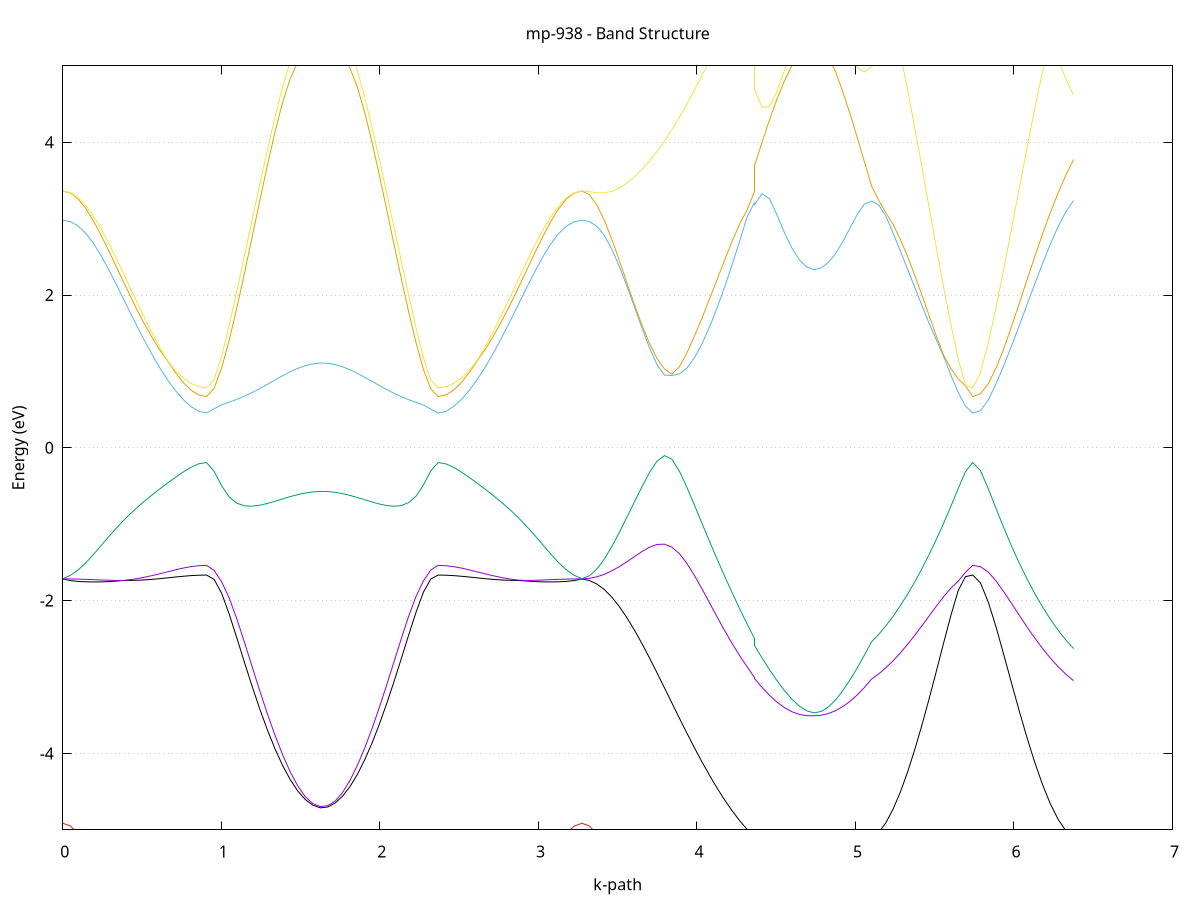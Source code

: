 set title 'mp-938 - Band Structure'
set xlabel 'k-path'
set ylabel 'Energy (eV)'
set grid y
set yrange [-5:5]
set terminal png size 800,600
set output 'mp-938_bands_gnuplot.png'
plot '-' using 1:2 with lines notitle, '-' using 1:2 with lines notitle, '-' using 1:2 with lines notitle, '-' using 1:2 with lines notitle, '-' using 1:2 with lines notitle, '-' using 1:2 with lines notitle, '-' using 1:2 with lines notitle, '-' using 1:2 with lines notitle, '-' using 1:2 with lines notitle, '-' using 1:2 with lines notitle, '-' using 1:2 with lines notitle, '-' using 1:2 with lines notitle, '-' using 1:2 with lines notitle, '-' using 1:2 with lines notitle, '-' using 1:2 with lines notitle, '-' using 1:2 with lines notitle, '-' using 1:2 with lines notitle, '-' using 1:2 with lines notitle, '-' using 1:2 with lines notitle, '-' using 1:2 with lines notitle
0.000000 -24.849343
0.047708 -24.849443
0.095416 -24.849443
0.143124 -24.849443
0.190832 -24.849543
0.238540 -24.849643
0.286248 -24.849743
0.333956 -24.849843
0.381664 -24.850043
0.429372 -24.850143
0.477080 -24.850343
0.524788 -24.850443
0.572496 -24.850543
0.620204 -24.850743
0.667912 -24.850843
0.715620 -24.850943
0.763328 -24.851043
0.811036 -24.851043
0.858744 -24.851143
0.906452 -24.851143
0.906452 -24.851143
0.954404 -24.851143
1.002357 -24.851143
1.050310 -24.851243
1.098262 -24.851243
1.146215 -24.851343
1.194167 -24.851443
1.242120 -24.851543
1.290072 -24.851743
1.338025 -24.851843
1.385977 -24.851943
1.433930 -24.852043
1.481882 -24.852143
1.529835 -24.852243
1.577787 -24.852343
1.625740 -24.852343
1.625740 -24.852343
1.672099 -24.852343
1.718459 -24.852243
1.764818 -24.852243
1.811178 -24.852143
1.857538 -24.852043
1.903897 -24.851943
1.950257 -24.851843
1.996616 -24.851643
2.042976 -24.851543
2.089335 -24.851443
2.135695 -24.851343
2.182055 -24.851243
2.228414 -24.851243
2.274774 -24.851143
2.321133 -24.851143
2.367493 -24.851143
2.367493 -24.851143
2.417851 -24.851143
2.468210 -24.851043
2.518568 -24.851043
2.568926 -24.850943
2.619285 -24.850843
2.669643 -24.850643
2.720002 -24.850543
2.770360 -24.850343
2.820719 -24.850243
2.871077 -24.850043
2.921435 -24.849943
2.971794 -24.849743
3.022152 -24.849643
3.072511 -24.849543
3.122869 -24.849443
3.173228 -24.849443
3.223586 -24.849443
3.273944 -24.849343
3.273944 -24.849343
3.321343 -24.849443
3.368741 -24.849443
3.416140 -24.849443
3.463538 -24.849543
3.510937 -24.849543
3.558335 -24.849643
3.605734 -24.849743
3.653132 -24.849843
3.700530 -24.849943
3.747929 -24.850043
3.795327 -24.850243
3.842726 -24.850343
3.890124 -24.850543
3.937523 -24.850743
3.984921 -24.850943
4.032320 -24.851143
4.079718 -24.851443
4.127116 -24.851643
4.174515 -24.851843
4.221913 -24.852143
4.269312 -24.852343
4.316710 -24.852543
4.364109 -24.852743
4.364109 -24.852343
4.411198 -24.852643
4.458287 -24.852843
4.505377 -24.853143
4.552466 -24.853343
4.599555 -24.853543
4.646644 -24.853643
4.693734 -24.853743
4.740823 -24.853743
4.740823 -24.853743
4.785812 -24.853743
4.830801 -24.853643
4.875790 -24.853643
4.920778 -24.853543
4.965767 -24.853343
5.010756 -24.853243
5.055745 -24.853043
5.100734 -24.852843
5.100734 -24.852843
5.146375 -24.852743
5.192015 -24.852543
5.237656 -24.852443
5.283297 -24.852243
5.328938 -24.852143
5.374579 -24.851943
5.420219 -24.851743
5.465860 -24.851643
5.511501 -24.851443
5.557142 -24.851343
5.602783 -24.851243
5.648423 -24.851243
5.694064 -24.851143
5.739705 -24.851143
5.739705 -24.851143
5.788641 -24.851143
5.837576 -24.851143
5.886512 -24.851143
5.935448 -24.851043
5.984383 -24.851143
6.033319 -24.851143
6.082255 -24.851243
6.131190 -24.851443
6.180126 -24.851643
6.229062 -24.851843
6.277997 -24.852043
6.326933 -24.852243
6.375869 -24.852443
e
0.000000 -24.849343
0.047708 -24.849343
0.095416 -24.849343
0.143124 -24.849343
0.190832 -24.849343
0.238540 -24.849243
0.286248 -24.849243
0.333956 -24.849243
0.381664 -24.849243
0.429372 -24.849243
0.477080 -24.849243
0.524788 -24.849243
0.572496 -24.849243
0.620204 -24.849243
0.667912 -24.849243
0.715620 -24.849243
0.763328 -24.849343
0.811036 -24.849343
0.858744 -24.849343
0.906452 -24.849343
0.906452 -24.849343
0.954404 -24.849343
1.002357 -24.849343
1.050310 -24.849343
1.098262 -24.849243
1.146215 -24.849243
1.194167 -24.849243
1.242120 -24.849143
1.290072 -24.849143
1.338025 -24.849143
1.385977 -24.849043
1.433930 -24.849043
1.481882 -24.848943
1.529835 -24.848943
1.577787 -24.848943
1.625740 -24.848943
1.625740 -24.848943
1.672099 -24.848943
1.718459 -24.848943
1.764818 -24.848943
1.811178 -24.849043
1.857538 -24.849043
1.903897 -24.849043
1.950257 -24.849143
1.996616 -24.849143
2.042976 -24.849243
2.089335 -24.849243
2.135695 -24.849243
2.182055 -24.849243
2.228414 -24.849343
2.274774 -24.849343
2.321133 -24.849343
2.367493 -24.849343
2.367493 -24.849343
2.417851 -24.849343
2.468210 -24.849343
2.518568 -24.849243
2.568926 -24.849243
2.619285 -24.849243
2.669643 -24.849243
2.720002 -24.849243
2.770360 -24.849243
2.820719 -24.849243
2.871077 -24.849243
2.921435 -24.849243
2.971794 -24.849243
3.022152 -24.849243
3.072511 -24.849343
3.122869 -24.849343
3.173228 -24.849343
3.223586 -24.849343
3.273944 -24.849343
3.273944 -24.849343
3.321343 -24.849343
3.368741 -24.849443
3.416140 -24.849443
3.463538 -24.849443
3.510937 -24.849543
3.558335 -24.849643
3.605734 -24.849743
3.653132 -24.849843
3.700530 -24.849943
3.747929 -24.849943
3.795327 -24.850043
3.842726 -24.850043
3.890124 -24.850043
3.937523 -24.850043
3.984921 -24.849943
4.032320 -24.849843
4.079718 -24.849743
4.127116 -24.849643
4.174515 -24.849443
4.221913 -24.849243
4.269312 -24.849043
4.316710 -24.848843
4.364109 -24.848643
4.364109 -24.848743
4.411198 -24.848543
4.458287 -24.848243
4.505377 -24.848043
4.552466 -24.847943
4.599555 -24.847743
4.646644 -24.847643
4.693734 -24.847643
4.740823 -24.847543
4.740823 -24.847543
4.785812 -24.847543
4.830801 -24.847643
4.875790 -24.847743
4.920778 -24.847843
4.965767 -24.848043
5.010756 -24.848143
5.055745 -24.848343
5.100734 -24.848543
5.100734 -24.848543
5.146375 -24.848643
5.192015 -24.848743
5.237656 -24.848743
5.283297 -24.848843
5.328938 -24.848943
5.374579 -24.848943
5.420219 -24.849043
5.465860 -24.849143
5.511501 -24.849143
5.557142 -24.849243
5.602783 -24.849243
5.648423 -24.849343
5.694064 -24.849343
5.739705 -24.849343
5.739705 -24.849343
5.788641 -24.849343
5.837576 -24.849343
5.886512 -24.849443
5.935448 -24.849443
5.984383 -24.849443
6.033319 -24.849443
6.082255 -24.849443
6.131190 -24.849343
6.180126 -24.849243
6.229062 -24.849043
6.277997 -24.848943
6.326933 -24.848843
6.375869 -24.848643
e
0.000000 -24.842143
0.047708 -24.842143
0.095416 -24.842143
0.143124 -24.842143
0.190832 -24.842143
0.238540 -24.842043
0.286248 -24.842043
0.333956 -24.842043
0.381664 -24.841943
0.429372 -24.841943
0.477080 -24.841943
0.524788 -24.841843
0.572496 -24.841843
0.620204 -24.841843
0.667912 -24.841843
0.715620 -24.841843
0.763328 -24.841743
0.811036 -24.841743
0.858744 -24.841743
0.906452 -24.841743
0.906452 -24.841743
0.954404 -24.841743
1.002357 -24.841743
1.050310 -24.841743
1.098262 -24.841743
1.146215 -24.841743
1.194167 -24.841643
1.242120 -24.841643
1.290072 -24.841643
1.338025 -24.841643
1.385977 -24.841643
1.433930 -24.841643
1.481882 -24.841643
1.529835 -24.841643
1.577787 -24.841643
1.625740 -24.841643
1.625740 -24.841643
1.672099 -24.841643
1.718459 -24.841643
1.764818 -24.841643
1.811178 -24.841643
1.857538 -24.841643
1.903897 -24.841643
1.950257 -24.841643
1.996616 -24.841643
2.042976 -24.841643
2.089335 -24.841643
2.135695 -24.841743
2.182055 -24.841743
2.228414 -24.841743
2.274774 -24.841743
2.321133 -24.841743
2.367493 -24.841743
2.367493 -24.841743
2.417851 -24.841743
2.468210 -24.841743
2.518568 -24.841743
2.568926 -24.841843
2.619285 -24.841843
2.669643 -24.841843
2.720002 -24.841843
2.770360 -24.841843
2.820719 -24.841943
2.871077 -24.841943
2.921435 -24.841943
2.971794 -24.842043
3.022152 -24.842043
3.072511 -24.842143
3.122869 -24.842143
3.173228 -24.842143
3.223586 -24.842143
3.273944 -24.842143
3.273944 -24.842143
3.321343 -24.842143
3.368741 -24.842143
3.416140 -24.842043
3.463538 -24.842043
3.510937 -24.842043
3.558335 -24.841943
3.605734 -24.841843
3.653132 -24.841843
3.700530 -24.841743
3.747929 -24.841643
3.795327 -24.841443
3.842726 -24.841343
3.890124 -24.841243
3.937523 -24.841143
3.984921 -24.840943
4.032320 -24.841043
4.079718 -24.841043
4.127116 -24.841143
4.174515 -24.841243
4.221913 -24.841343
4.269312 -24.841543
4.316710 -24.841743
4.364109 -24.841943
4.364109 -24.842243
4.411198 -24.842343
4.458287 -24.842543
4.505377 -24.842643
4.552466 -24.842743
4.599555 -24.842843
4.646644 -24.842943
4.693734 -24.842943
4.740823 -24.843043
4.740823 -24.843043
4.785812 -24.842943
4.830801 -24.842943
4.875790 -24.842843
4.920778 -24.842743
4.965767 -24.842543
5.010756 -24.842343
5.055745 -24.842143
5.100734 -24.841943
5.100734 -24.841943
5.146375 -24.841943
5.192015 -24.841843
5.237656 -24.841743
5.283297 -24.841743
5.328938 -24.841743
5.374579 -24.841643
5.420219 -24.841643
5.465860 -24.841643
5.511501 -24.841743
5.557142 -24.841743
5.602783 -24.841743
5.648423 -24.841743
5.694064 -24.841743
5.739705 -24.841743
5.739705 -24.841743
5.788641 -24.841743
5.837576 -24.841743
5.886512 -24.841743
5.935448 -24.841643
5.984383 -24.841643
6.033319 -24.841643
6.082255 -24.841743
6.131190 -24.841843
6.180126 -24.841843
6.229062 -24.841943
6.277997 -24.842043
6.326933 -24.842143
6.375869 -24.842243
e
0.000000 -24.842143
0.047708 -24.842143
0.095416 -24.842143
0.143124 -24.842143
0.190832 -24.842043
0.238540 -24.842043
0.286248 -24.842043
0.333956 -24.842043
0.381664 -24.841943
0.429372 -24.841843
0.477080 -24.841843
0.524788 -24.841743
0.572496 -24.841643
0.620204 -24.841543
0.667912 -24.841543
0.715620 -24.841443
0.763328 -24.841343
0.811036 -24.841343
0.858744 -24.841343
0.906452 -24.841243
0.906452 -24.841243
0.954404 -24.841243
1.002357 -24.841243
1.050310 -24.841243
1.098262 -24.841143
1.146215 -24.841043
1.194167 -24.840943
1.242120 -24.840943
1.290072 -24.840843
1.338025 -24.840743
1.385977 -24.840643
1.433930 -24.840543
1.481882 -24.840543
1.529835 -24.840443
1.577787 -24.840443
1.625740 -24.840443
1.625740 -24.840443
1.672099 -24.840443
1.718459 -24.840443
1.764818 -24.840443
1.811178 -24.840543
1.857538 -24.840543
1.903897 -24.840643
1.950257 -24.840743
1.996616 -24.840843
2.042976 -24.840943
2.089335 -24.841043
2.135695 -24.841143
2.182055 -24.841143
2.228414 -24.841243
2.274774 -24.841243
2.321133 -24.841243
2.367493 -24.841343
2.367493 -24.841343
2.417851 -24.841343
2.468210 -24.841343
2.518568 -24.841343
2.568926 -24.841443
2.619285 -24.841543
2.669643 -24.841643
2.720002 -24.841643
2.770360 -24.841743
2.820719 -24.841843
2.871077 -24.841943
2.921435 -24.841943
2.971794 -24.842043
3.022152 -24.842043
3.072511 -24.842043
3.122869 -24.842143
3.173228 -24.842143
3.223586 -24.842143
3.273944 -24.842143
3.273944 -24.842143
3.321343 -24.842143
3.368741 -24.842043
3.416140 -24.842043
3.463538 -24.841943
3.510937 -24.841843
3.558335 -24.841743
3.605734 -24.841643
3.653132 -24.841543
3.700530 -24.841343
3.747929 -24.841243
3.795327 -24.841143
3.842726 -24.841143
3.890124 -24.841043
3.937523 -24.841043
3.984921 -24.840943
4.032320 -24.840843
4.079718 -24.840643
4.127116 -24.840543
4.174515 -24.840343
4.221913 -24.840243
4.269312 -24.840143
4.316710 -24.840043
4.364109 -24.839843
4.364109 -24.840243
4.411198 -24.840043
4.458287 -24.839943
4.505377 -24.839743
4.552466 -24.839643
4.599555 -24.839543
4.646644 -24.839443
4.693734 -24.839443
4.740823 -24.839443
4.740823 -24.839443
4.785812 -24.839443
4.830801 -24.839443
4.875790 -24.839443
4.920778 -24.839543
4.965767 -24.839543
5.010756 -24.839643
5.055745 -24.839743
5.100734 -24.839843
5.100734 -24.839843
5.146375 -24.839943
5.192015 -24.840043
5.237656 -24.840243
5.283297 -24.840343
5.328938 -24.840543
5.374579 -24.840643
5.420219 -24.840843
5.465860 -24.840943
5.511501 -24.841043
5.557142 -24.841143
5.602783 -24.841243
5.648423 -24.841243
5.694064 -24.841243
5.739705 -24.841343
5.739705 -24.841243
5.788641 -24.841243
5.837576 -24.841243
5.886512 -24.841243
5.935448 -24.841243
5.984383 -24.841243
6.033319 -24.841143
6.082255 -24.841043
6.131190 -24.840943
6.180126 -24.840743
6.229062 -24.840643
6.277997 -24.840443
6.326933 -24.840343
6.375869 -24.840243
e
0.000000 -24.839143
0.047708 -24.839143
0.095416 -24.839043
0.143124 -24.839043
0.190832 -24.838943
0.238540 -24.838843
0.286248 -24.838743
0.333956 -24.838543
0.381664 -24.838443
0.429372 -24.838243
0.477080 -24.838143
0.524788 -24.837943
0.572496 -24.837843
0.620204 -24.837643
0.667912 -24.837543
0.715620 -24.837443
0.763328 -24.837343
0.811036 -24.837243
0.858744 -24.837243
0.906452 -24.837243
0.906452 -24.837243
0.954404 -24.837243
1.002357 -24.837243
1.050310 -24.837243
1.098262 -24.837243
1.146215 -24.837243
1.194167 -24.837243
1.242120 -24.837143
1.290072 -24.837143
1.338025 -24.837143
1.385977 -24.837043
1.433930 -24.837043
1.481882 -24.836943
1.529835 -24.836943
1.577787 -24.836843
1.625740 -24.836843
1.625740 -24.836843
1.672099 -24.836843
1.718459 -24.836843
1.764818 -24.836943
1.811178 -24.836943
1.857538 -24.837043
1.903897 -24.837043
1.950257 -24.837143
1.996616 -24.837143
2.042976 -24.837143
2.089335 -24.837243
2.135695 -24.837243
2.182055 -24.837243
2.228414 -24.837243
2.274774 -24.837243
2.321133 -24.837243
2.367493 -24.837243
2.367493 -24.837243
2.417851 -24.837243
2.468210 -24.837243
2.518568 -24.837343
2.568926 -24.837443
2.619285 -24.837543
2.669643 -24.837743
2.720002 -24.837843
2.770360 -24.838043
2.820719 -24.838243
2.871077 -24.838343
2.921435 -24.838543
2.971794 -24.838643
3.022152 -24.838843
3.072511 -24.838943
3.122869 -24.838943
3.173228 -24.839043
3.223586 -24.839143
3.273944 -24.839143
3.273944 -24.839143
3.321343 -24.839143
3.368741 -24.839043
3.416140 -24.839043
3.463538 -24.839043
3.510937 -24.838943
3.558335 -24.838843
3.605734 -24.838743
3.653132 -24.838643
3.700530 -24.838543
3.747929 -24.838443
3.795327 -24.838343
3.842726 -24.838243
3.890124 -24.838143
3.937523 -24.838043
3.984921 -24.837943
4.032320 -24.837843
4.079718 -24.837743
4.127116 -24.837643
4.174515 -24.837543
4.221913 -24.837443
4.269312 -24.837343
4.316710 -24.837243
4.364109 -24.837143
4.364109 -24.836743
4.411198 -24.836743
4.458287 -24.836643
4.505377 -24.836643
4.552466 -24.836543
4.599555 -24.836543
4.646644 -24.836543
4.693734 -24.836543
4.740823 -24.836443
4.740823 -24.836443
4.785812 -24.836543
4.830801 -24.836543
4.875790 -24.836543
4.920778 -24.836643
4.965767 -24.836743
5.010756 -24.836843
5.055745 -24.836943
5.100734 -24.837043
5.100734 -24.837043
5.146375 -24.837143
5.192015 -24.837143
5.237656 -24.837143
5.283297 -24.837243
5.328938 -24.837243
5.374579 -24.837243
5.420219 -24.837243
5.465860 -24.837243
5.511501 -24.837243
5.557142 -24.837243
5.602783 -24.837243
5.648423 -24.837243
5.694064 -24.837243
5.739705 -24.837243
5.739705 -24.837243
5.788641 -24.837243
5.837576 -24.837143
5.886512 -24.837143
5.935448 -24.837143
5.984383 -24.837143
6.033319 -24.837143
6.082255 -24.837043
6.131190 -24.837043
6.180126 -24.836943
6.229062 -24.836943
6.277997 -24.836843
6.326933 -24.836743
6.375869 -24.836743
e
0.000000 -13.038243
0.047708 -13.031243
0.095416 -13.010243
0.143124 -12.975243
0.190832 -12.926443
0.238540 -12.864143
0.286248 -12.788543
0.333956 -12.700143
0.381664 -12.599443
0.429372 -12.487243
0.477080 -12.364543
0.524788 -12.232543
0.572496 -12.093343
0.620204 -11.949443
0.667912 -11.804743
0.715620 -11.664543
0.763328 -11.536543
0.811036 -11.431043
0.858744 -11.360343
0.906452 -11.335243
0.906452 -11.335243
0.954404 -11.331443
1.002357 -11.319943
1.050310 -11.301143
1.098262 -11.275643
1.146215 -11.244143
1.194167 -11.207643
1.242120 -11.167443
1.290072 -11.124943
1.338025 -11.081943
1.385977 -11.040243
1.433930 -11.001843
1.481882 -10.968743
1.529835 -10.942743
1.577787 -10.925543
1.625740 -10.918043
1.625740 -10.918043
1.672099 -10.920543
1.718459 -10.932443
1.764818 -10.953043
1.811178 -10.981143
1.857538 -11.015343
1.903897 -11.053843
1.950257 -11.094743
1.996616 -11.136343
2.042976 -11.177043
2.089335 -11.215243
2.135695 -11.249743
2.182055 -11.279443
2.228414 -11.303343
2.274774 -11.320943
2.321133 -11.331643
2.367493 -11.335343
2.367493 -11.335343
2.417851 -11.363143
2.468210 -11.441243
2.518568 -11.556543
2.568926 -11.694943
2.619285 -11.844743
2.669643 -11.997743
2.720002 -12.148243
2.770360 -12.292243
2.820719 -12.427143
2.871077 -12.550943
2.921435 -12.662443
2.971794 -12.760543
3.022152 -12.844443
3.072511 -12.913743
3.122869 -12.968043
3.173228 -13.007043
3.223586 -13.030443
3.273944 -13.038243
3.273944 -13.038243
3.321343 -13.031543
3.368741 -13.011243
3.416140 -12.977643
3.463538 -12.930743
3.510937 -12.870843
3.558335 -12.798343
3.605734 -12.713543
3.653132 -12.617143
3.700530 -12.509843
3.747929 -12.392543
3.795327 -12.266443
3.842726 -12.132943
3.890124 -11.994043
3.937523 -11.851943
3.984921 -11.709743
4.032320 -11.571043
4.079718 -11.440143
4.127116 -11.321643
4.174515 -11.220243
4.221913 -11.139543
4.269312 -11.081543
4.316710 -11.045443
4.364109 -11.028343
4.364109 -10.958243
4.411198 -10.971243
4.458287 -10.992743
4.505377 -11.017943
4.552466 -11.043043
4.599555 -11.065143
4.646644 -11.082143
4.693734 -11.092943
4.740823 -11.096543
4.740823 -11.096543
4.785812 -11.094243
4.830801 -11.087443
4.875790 -11.076743
4.920778 -11.063543
4.965767 -11.049443
5.010756 -11.036943
5.055745 -11.029043
5.100734 -11.029443
5.100734 -11.029443
5.146375 -11.025643
5.192015 -11.035343
5.237656 -11.055843
5.283297 -11.084143
5.328938 -11.117443
5.374579 -11.153343
5.420219 -11.189543
5.465860 -11.224243
5.511501 -11.255843
5.557142 -11.283343
5.602783 -11.305543
5.648423 -11.321943
5.694064 -11.331943
5.739705 -11.335343
5.739705 -11.335243
5.788641 -11.330943
5.837576 -11.318243
5.886512 -11.297343
5.935448 -11.268943
5.984383 -11.234043
6.033319 -11.193843
6.082255 -11.150043
6.131190 -11.104643
6.180126 -11.060243
6.229062 -11.019943
6.277997 -10.987343
6.326933 -10.966243
6.375869 -10.960543
e
0.000000 -4.914643
0.047708 -4.949543
0.095416 -5.050543
0.143124 -5.208943
0.190832 -5.413443
0.238540 -5.652943
0.286248 -5.918043
0.333956 -6.200743
0.381664 -6.494443
0.429372 -6.794043
0.477080 -7.094543
0.524788 -7.391843
0.572496 -7.681643
0.620204 -7.959343
0.667912 -8.219643
0.715620 -8.455943
0.763328 -8.659543
0.811036 -8.819543
0.858744 -8.923143
0.906452 -8.959243
0.906452 -8.959243
0.954404 -8.953043
1.002357 -8.934443
1.050310 -8.903843
1.098262 -8.861543
1.146215 -8.808543
1.194167 -8.745643
1.242120 -8.674343
1.290072 -8.596543
1.338025 -8.514643
1.385977 -8.431843
1.433930 -8.352143
1.481882 -8.280243
1.529835 -8.221443
1.577787 -8.180943
1.625740 -8.163043
1.625740 -8.163043
1.672099 -8.168943
1.718459 -8.197243
1.764818 -8.244843
1.811178 -8.307643
1.857538 -8.380643
1.903897 -8.459243
1.950257 -8.539343
1.996616 -8.617743
2.042976 -8.691543
2.089335 -8.758843
2.135695 -8.818043
2.182055 -8.867843
2.228414 -8.907343
2.274774 -8.936043
2.321133 -8.953443
2.367493 -8.959243
2.367493 -8.959243
2.417851 -8.919143
2.468210 -8.804343
2.518568 -8.628343
2.568926 -8.405843
2.619285 -8.149343
2.669643 -7.868343
2.720002 -7.570043
2.770360 -7.260343
2.820719 -6.944443
2.871077 -6.627143
2.921435 -6.313943
2.971794 -6.010643
3.022152 -5.724443
3.072511 -5.463943
3.122869 -5.240143
3.173228 -5.065543
3.223586 -4.953443
3.273944 -4.914643
3.273944 -4.914643
3.321343 -4.950143
3.368741 -5.051943
3.416140 -5.208543
3.463538 -5.406243
3.510937 -5.632243
3.558335 -5.875943
3.605734 -6.129243
3.653132 -6.385843
3.700530 -6.640743
3.747929 -6.889843
3.795327 -7.129843
3.842726 -7.357343
3.890124 -7.569543
3.937523 -7.763143
3.984921 -7.934943
4.032320 -8.081143
4.079718 -8.197943
4.127116 -8.281243
4.174515 -8.327543
4.221913 -8.334443
4.269312 -8.302343
4.316710 -8.234343
4.364109 -8.136743
4.364109 -8.213343
4.411198 -8.079243
4.458287 -7.935443
4.505377 -7.792543
4.552466 -7.660543
4.599555 -7.548243
4.646644 -7.462843
4.693734 -7.409543
4.740823 -7.391543
4.740823 -7.391543
4.785812 -7.407543
4.830801 -7.454643
4.875790 -7.529843
4.920778 -7.628243
4.965767 -7.743243
5.010756 -7.867043
5.055745 -7.990943
5.100734 -8.106243
5.100734 -8.106243
5.146375 -8.189143
5.192015 -8.274643
5.237656 -8.361643
5.283297 -8.448743
5.328938 -8.533943
5.374579 -8.615143
5.420219 -8.690543
5.465860 -8.758643
5.511501 -8.818143
5.557142 -8.868043
5.602783 -8.907543
5.648423 -8.936143
5.694064 -8.953443
5.739705 -8.959243
5.739705 -8.959243
5.788641 -8.953143
5.837576 -8.934743
5.886512 -8.904443
5.935448 -8.862643
5.984383 -8.810243
6.033319 -8.748143
6.082255 -8.677743
6.131190 -8.600543
6.180126 -8.518643
6.229062 -8.434043
6.277997 -8.348943
6.326933 -8.264843
6.375869 -8.182443
e
0.000000 -1.715643
0.047708 -1.737343
0.095416 -1.748643
0.143124 -1.753843
0.190832 -1.755543
0.238540 -1.754743
0.286248 -1.751543
0.333956 -1.745543
0.381664 -1.736643
0.429372 -1.735743
0.477080 -1.732743
0.524788 -1.727443
0.572496 -1.719943
0.620204 -1.710843
0.667912 -1.700543
0.715620 -1.690043
0.763328 -1.680443
0.811036 -1.672543
0.858744 -1.667343
0.906452 -1.665543
0.906452 -1.665543
0.954404 -1.721843
1.002357 -1.905543
1.050310 -2.180843
1.098262 -2.491743
1.146215 -2.809943
1.194167 -3.120843
1.242120 -3.416043
1.290072 -3.689643
1.338025 -3.937443
1.385977 -4.155743
1.433930 -4.341343
1.481882 -4.491543
1.529835 -4.604343
1.577787 -4.678843
1.625740 -4.713143
1.625740 -4.713143
1.672099 -4.701543
1.718459 -4.648943
1.764818 -4.560343
1.811178 -4.436043
1.857538 -4.277443
1.903897 -4.086643
1.950257 -3.866343
1.996616 -3.619343
2.042976 -3.349143
2.089335 -3.059943
2.135695 -2.757343
2.182055 -2.449643
2.228414 -2.151143
2.274774 -1.889743
2.321133 -1.718043
2.367493 -1.665543
2.367493 -1.665543
2.417851 -1.667543
2.468210 -1.673243
2.518568 -1.681943
2.568926 -1.692443
2.619285 -1.703443
2.669643 -1.714043
2.720002 -1.723143
2.770360 -1.730043
2.820719 -1.734543
2.871077 -1.736543
2.921435 -1.742443
2.971794 -1.749843
3.022152 -1.754043
3.072511 -1.755543
3.122869 -1.754243
3.173228 -1.749443
3.223586 -1.738143
3.273944 -1.715643
3.273944 -1.715643
3.321343 -1.736943
3.368741 -1.782543
3.416140 -1.855843
3.463538 -1.955543
3.510937 -2.079243
3.558335 -2.223743
3.605734 -2.385843
3.653132 -2.562043
3.700530 -2.749043
3.747929 -2.943343
3.795327 -3.141943
3.842726 -3.342143
3.890124 -3.541343
3.937523 -3.737443
3.984921 -3.928343
4.032320 -4.112343
4.079718 -4.287943
4.127116 -4.453743
4.174515 -4.608443
4.221913 -4.750843
4.269312 -4.879843
4.316710 -4.994343
4.364109 -5.093343
4.364109 -5.085843
4.411198 -5.168743
4.458287 -5.234543
4.505377 -5.283143
4.552466 -5.314943
4.599555 -5.332243
4.646644 -5.338843
4.693734 -5.339743
4.740823 -5.339343
4.740823 -5.339343
4.785812 -5.339943
4.830801 -5.339943
4.875790 -5.335043
4.920778 -5.320643
4.965767 -5.292943
5.010756 -5.249943
5.055745 -5.190943
5.100734 -5.116043
5.100734 -5.116043
5.146375 -5.038043
5.192015 -4.907943
5.237656 -4.729143
5.283297 -4.506043
5.328938 -4.243943
5.374579 -3.948043
5.420219 -3.623943
5.465860 -3.277343
5.511501 -2.915343
5.557142 -2.547543
5.602783 -2.189243
5.648423 -1.867643
5.694064 -1.686443
5.739705 -1.665543
5.739705 -1.665543
5.788641 -1.768543
5.837576 -2.016343
5.886512 -2.342643
5.935448 -2.705343
5.984383 -3.078143
6.033319 -3.444743
6.082255 -3.794243
6.131190 -4.117843
6.180126 -4.408143
6.229062 -4.658343
6.277997 -4.861743
6.326933 -5.012543
6.375869 -5.106343
e
0.000000 -1.715643
0.047708 -1.716343
0.095416 -1.718443
0.143124 -1.721643
0.190832 -1.725443
0.238540 -1.729443
0.286248 -1.732943
0.333956 -1.735543
0.381664 -1.736643
0.429372 -1.724443
0.477080 -1.708843
0.524788 -1.689943
0.572496 -1.668243
0.620204 -1.644243
0.667912 -1.619243
0.715620 -1.594643
0.763328 -1.572443
0.811036 -1.554543
0.858744 -1.542943
0.906452 -1.538843
0.906452 -1.538843
0.954404 -1.603943
1.002357 -1.754943
1.050310 -1.969043
1.098262 -2.241143
1.146215 -2.546843
1.194167 -2.863843
1.242120 -3.177543
1.290072 -3.478343
1.338025 -3.759443
1.385977 -4.014743
1.433930 -4.238643
1.481882 -4.424943
1.529835 -4.567443
1.577787 -4.659043
1.625740 -4.696343
1.625740 -4.696343
1.672099 -4.684343
1.718459 -4.623143
1.764818 -4.511743
1.811178 -4.355543
1.857538 -4.160843
1.903897 -3.933143
1.950257 -3.677843
1.996616 -3.400143
2.042976 -3.105443
2.089335 -2.800543
2.135695 -2.494743
2.182055 -2.202443
2.228414 -1.944843
2.274774 -1.743043
2.321133 -1.600043
2.367493 -1.538843
2.367493 -1.538843
2.417851 -1.543343
2.468210 -1.556243
2.518568 -1.575843
2.568926 -1.599943
2.619285 -1.626143
2.669643 -1.652343
2.720002 -1.676943
2.770360 -1.698743
2.820719 -1.717043
2.871077 -1.731643
2.921435 -1.736243
2.971794 -1.734043
3.022152 -1.730443
3.072511 -1.726343
3.122869 -1.722243
3.173228 -1.718743
3.223586 -1.716443
3.273944 -1.715643
3.273944 -1.715643
3.321343 -1.708843
3.368741 -1.688543
3.416140 -1.655343
3.463538 -1.610343
3.510937 -1.554943
3.558335 -1.491743
3.605734 -1.424343
3.653132 -1.358243
3.700530 -1.301543
3.747929 -1.264843
3.795327 -1.261043
3.842726 -1.300743
3.890124 -1.387643
3.937523 -1.515443
3.984921 -1.672843
4.032320 -1.847543
4.079718 -2.029743
4.127116 -2.212343
4.174515 -2.390343
4.221913 -2.560343
4.269312 -2.719743
4.316710 -2.867043
4.364109 -3.000743
4.364109 -3.018043
4.411198 -3.137443
4.458287 -3.241543
4.505377 -3.329743
4.552466 -3.401243
4.599555 -3.455243
4.646644 -3.490643
4.693734 -3.506543
4.740823 -3.507743
4.740823 -3.507743
4.785812 -3.500143
4.830801 -3.477343
4.875790 -3.439343
4.920778 -3.386343
4.965767 -3.318543
5.010756 -3.236243
5.055745 -3.139643
5.100734 -3.029243
5.100734 -3.029243
5.146375 -2.960043
5.192015 -2.879143
5.237656 -2.786943
5.283297 -2.684443
5.328938 -2.572643
5.374579 -2.452843
5.420219 -2.327143
5.465860 -2.198143
5.511501 -2.069543
5.557142 -1.946343
5.602783 -1.835543
5.648423 -1.745743
5.694064 -1.629743
5.739705 -1.538843
5.739705 -1.538843
5.788641 -1.555343
5.837576 -1.626243
5.886512 -1.741943
5.935448 -1.883143
5.984383 -2.036043
6.033319 -2.191743
6.082255 -2.344343
6.131190 -2.490043
6.180126 -2.626343
6.229062 -2.751443
6.277997 -2.864043
6.326933 -2.963143
6.375869 -3.048143
e
0.000000 -1.711943
0.047708 -1.670043
0.095416 -1.601243
0.143124 -1.509543
0.190832 -1.402143
0.238540 -1.287043
0.286248 -1.171243
0.333956 -1.059243
0.381664 -0.953943
0.429372 -0.856043
0.477080 -0.765443
0.524788 -0.681043
0.572496 -0.601243
0.620204 -0.524843
0.667912 -0.450843
0.715620 -0.379143
0.763328 -0.311343
0.811036 -0.251843
0.858744 -0.208643
0.906452 -0.192443
0.906452 -0.192443
0.954404 -0.308043
1.002357 -0.499543
1.050310 -0.643843
1.098262 -0.724743
1.146215 -0.758843
1.194167 -0.763843
1.242120 -0.751343
1.290072 -0.728343
1.338025 -0.699743
1.385977 -0.668943
1.433930 -0.639043
1.481882 -0.612443
1.529835 -0.591143
1.577787 -0.576843
1.625740 -0.570543
1.625740 -0.570543
1.672099 -0.572643
1.718459 -0.582543
1.764818 -0.599543
1.811178 -0.622543
1.857538 -0.649743
1.903897 -0.679243
1.950257 -0.708643
1.996616 -0.735143
2.042976 -0.755343
2.089335 -0.764543
2.135695 -0.755643
2.182055 -0.717143
2.228414 -0.632543
2.274774 -0.487743
2.321133 -0.301843
2.367493 -0.192443
2.367493 -0.192443
2.417851 -0.210443
2.468210 -0.257843
2.518568 -0.322243
2.568926 -0.394843
2.619285 -0.471143
2.669643 -0.550043
2.720002 -0.631843
2.770360 -0.717943
2.820719 -0.809943
2.871077 -0.909543
2.921435 -1.017443
2.971794 -1.133343
3.022152 -1.254743
3.072511 -1.376943
3.122869 -1.492543
3.173228 -1.592143
3.223586 -1.666943
3.273944 -1.711943
3.273944 -1.711943
3.321343 -1.675343
3.368741 -1.587843
3.416140 -1.455643
3.463538 -1.291043
3.510937 -1.105743
3.558335 -0.908743
3.605734 -0.707743
3.653132 -0.509943
3.700530 -0.325743
3.747929 -0.175643
3.795327 -0.101443
3.842726 -0.150443
3.890124 -0.308043
3.937523 -0.520143
3.984921 -0.752443
4.032320 -0.989643
4.079718 -1.225043
4.127116 -1.455343
4.174515 -1.679043
4.221913 -1.895643
4.269312 -2.104843
4.316710 -2.306443
4.364109 -2.500443
4.364109 -2.587143
4.411198 -2.751643
4.458287 -2.906143
4.505377 -3.049443
4.552466 -3.178943
4.599555 -3.291043
4.646644 -3.381243
4.693734 -3.444043
4.740823 -3.469743
4.740823 -3.469743
4.785812 -3.449143
4.830801 -3.389643
4.875790 -3.296643
4.920778 -3.177143
4.965767 -3.037543
5.010756 -2.883143
5.055745 -2.717543
5.100734 -2.542943
5.100734 -2.542943
5.146375 -2.443143
5.192015 -2.330343
5.237656 -2.204843
5.283297 -2.066743
5.328938 -1.916243
5.374579 -1.753543
5.420219 -1.578743
5.465860 -1.392043
5.511501 -1.193543
5.557142 -0.983643
5.602783 -0.762543
5.648423 -0.532843
5.694064 -0.311243
5.739705 -0.192443
5.739705 -0.192443
5.788641 -0.298943
5.837576 -0.532043
5.886512 -0.791943
5.935448 -1.045443
5.984383 -1.284743
6.033319 -1.508243
6.082255 -1.715643
6.131190 -1.907043
6.180126 -2.082543
6.229062 -2.242243
6.277997 -2.386243
6.326933 -2.514743
6.375869 -2.627643
e
0.000000 2.979557
0.047708 2.961157
0.095416 2.905457
0.143124 2.812357
0.190832 2.684157
0.238540 2.526557
0.286248 2.347257
0.333956 2.154257
0.381664 1.954457
0.429372 1.753657
0.477080 1.556257
0.524788 1.366157
0.572496 1.186657
0.620204 1.020357
0.667912 0.869757
0.715620 0.737257
0.763328 0.624957
0.811036 0.536057
0.858744 0.476557
0.906452 0.455057
0.906452 0.455057
0.954404 0.510757
1.002357 0.562357
1.050310 0.598157
1.098262 0.634857
1.146215 0.676657
1.194167 0.723857
1.242120 0.775857
1.290072 0.830957
1.338025 0.887357
1.385977 0.942757
1.433930 0.994457
1.481882 1.039557
1.529835 1.075357
1.577787 1.099457
1.625740 1.109957
1.625740 1.109957
1.672099 1.106457
1.718459 1.089857
1.764818 1.061257
1.811178 1.022557
1.857538 0.976157
1.903897 0.924657
1.950257 0.870557
1.996616 0.816057
2.042976 0.763357
2.089335 0.714057
2.135695 0.669257
2.182055 0.629757
2.228414 0.594657
2.274774 0.559757
2.321133 0.508457
2.367493 0.455057
2.367493 0.455057
2.417851 0.478857
2.468210 0.544657
2.518568 0.642157
2.568926 0.765057
2.619285 0.909857
2.669643 1.074157
2.720002 1.255057
2.770360 1.449557
2.820719 1.654257
2.871077 1.865057
2.921435 2.077057
2.971794 2.284157
3.022152 2.478557
3.072511 2.651457
3.122869 2.793257
3.173228 2.896857
3.223586 2.958957
3.273944 2.979557
3.273944 2.979557
3.321343 2.962057
3.368741 2.900657
3.416140 2.779957
3.463538 2.599457
3.510937 2.372757
3.558335 2.116257
3.605734 1.844657
3.653132 1.571157
3.700530 1.311357
3.747929 1.089857
3.795327 0.951857
3.842726 0.947057
3.890124 0.969857
3.937523 1.046457
3.984921 1.181657
4.032320 1.363657
4.079718 1.582557
4.127116 1.831057
4.174515 2.103457
4.221913 2.395657
4.269312 2.703857
4.316710 3.024757
4.364109 3.217857
4.364109 3.189657
4.411198 3.327657
4.458287 3.258057
4.505377 3.048357
4.552466 2.816257
4.599555 2.613457
4.646644 2.459957
4.693734 2.364957
4.740823 2.332857
4.740823 2.332857
4.785812 2.357357
4.830801 2.429757
4.875790 2.546357
4.920778 2.699957
4.965767 2.877257
5.010756 3.053657
5.055745 3.187557
5.100734 3.228357
5.100734 3.228357
5.146375 3.180057
5.192015 3.032157
5.237656 2.810357
5.283297 2.578157
5.328938 2.339457
5.374579 2.098157
5.420219 1.858857
5.465860 1.626657
5.511501 1.407257
5.557142 1.194257
5.602783 0.946057
5.648423 0.724757
5.694064 0.546857
5.739705 0.455057
5.739705 0.455057
5.788641 0.485157
5.837576 0.625257
5.886512 0.835557
5.935448 1.075957
5.984383 1.332757
6.033319 1.600357
6.082255 1.873257
6.131190 2.145757
6.180126 2.411657
6.229062 2.663757
6.277997 2.893557
6.326933 3.090057
6.375869 3.237457
e
0.000000 3.362457
0.047708 3.336257
0.095416 3.259657
0.143124 3.138057
0.190832 2.980357
0.238540 2.796457
0.286248 2.595857
0.333956 2.387057
0.381664 2.176657
0.429372 1.970057
0.477080 1.771357
0.524788 1.584057
0.572496 1.410857
0.620204 1.254557
0.667912 1.117257
0.715620 0.970157
0.763328 0.845957
0.811036 0.751057
0.858744 0.691257
0.906452 0.670857
0.906452 0.670857
0.954404 0.778057
1.002357 1.048457
1.050310 1.413457
1.098262 1.834557
1.146215 2.287557
1.194167 2.756657
1.242120 3.229357
1.290072 3.692557
1.338025 4.129757
1.385977 4.517557
1.433930 4.829057
1.481882 5.046357
1.529835 5.177757
1.577787 5.254557
1.625740 5.306657
1.625740 5.306657
1.672099 5.282757
1.718459 5.223357
1.764818 5.129857
1.811178 4.971157
1.857538 4.725557
1.903897 4.395957
1.950257 4.003057
1.996616 3.571257
2.042976 3.119757
2.089335 2.662457
2.135695 2.210857
2.182055 1.776357
2.228414 1.374057
2.274774 1.027057
2.321133 0.771357
2.367493 0.670857
2.367493 0.670857
2.417851 0.693657
2.468210 0.759957
2.518568 0.864857
2.568926 1.001157
2.619285 1.153357
2.669643 1.304657
2.720002 1.476357
2.770360 1.665757
2.820719 1.869557
2.871077 2.084157
2.921435 2.305157
2.971794 2.526857
3.022152 2.742057
3.072511 2.941457
3.122869 3.114057
3.173228 3.248257
3.223586 3.333357
3.273944 3.362457
3.273944 3.362457
3.321343 3.315457
3.368741 3.181557
3.416140 2.978357
3.463538 2.727857
3.510937 2.449957
3.558335 2.161657
3.605734 1.876757
3.653132 1.607757
3.700530 1.367657
3.747929 1.170657
3.795327 1.031657
3.842726 0.963257
3.890124 1.062757
3.937523 1.246457
3.984921 1.464257
4.032320 1.700957
4.079718 1.948657
4.127116 2.202157
4.174515 2.456157
4.221913 2.702957
4.269312 2.929957
4.316710 3.114357
4.364109 3.354557
4.364109 3.701057
4.411198 4.000857
4.458287 4.295757
4.505377 4.567657
4.552466 4.802857
4.599555 5.005757
4.646644 5.164957
4.693734 5.266857
4.740823 5.302057
4.740823 5.302057
4.785812 5.254657
4.830801 5.119557
4.875790 4.914557
4.920778 4.659657
4.965767 4.372457
5.010756 4.066357
5.055745 3.750957
5.100734 3.433457
5.100734 3.433457
5.146375 3.240757
5.192015 3.077257
5.237656 2.924157
5.283297 2.729557
5.328938 2.503757
5.374579 2.255957
5.420219 1.994257
5.465860 1.725857
5.511501 1.456957
5.557142 1.207557
5.602783 1.035757
5.648423 0.901657
5.694064 0.811957
5.739705 0.670857
5.739705 0.670857
5.788641 0.707257
5.837576 0.836557
5.886512 1.040857
5.935448 1.298257
5.984383 1.586857
6.033319 1.890457
6.082255 2.198657
6.131190 2.503557
6.180126 2.798757
6.229062 3.077957
6.277997 3.335957
6.326933 3.568557
6.375869 3.773257
e
0.000000 3.362557
0.047708 3.340457
0.095416 3.276257
0.143124 3.174457
0.190832 3.040257
0.238540 2.878657
0.286248 2.695057
0.333956 2.495557
0.381664 2.286857
0.429372 2.075057
0.477080 1.865157
0.524788 1.661257
0.572496 1.466657
0.620204 1.284557
0.667912 1.117857
0.715620 1.001157
0.763328 0.908457
0.811036 0.840657
0.858744 0.799457
0.906452 0.785557
0.906452 0.785557
0.954404 0.895057
1.002357 1.204457
1.050310 1.610857
1.098262 2.055157
1.146215 2.516057
1.194167 2.982457
1.242120 3.445357
1.290072 3.896157
1.338025 4.325057
1.385977 4.719557
1.433930 5.055657
1.481882 5.286957
1.529835 5.377357
1.577787 5.371457
1.625740 5.333257
1.625740 5.333257
1.672099 5.353557
1.718459 5.381357
1.764818 5.354557
1.811178 5.210957
1.857538 4.942057
1.903897 4.593357
1.950257 4.199757
1.996616 3.778057
2.042976 3.338557
2.089335 2.889557
2.135695 2.438957
2.182055 1.994857
2.228414 1.568157
2.274774 1.179857
2.321133 0.887757
2.367493 0.785557
2.367493 0.785557
2.417851 0.801057
2.468210 0.846957
2.518568 0.922157
2.568926 1.025057
2.619285 1.162457
2.669643 1.343757
2.720002 1.541057
2.770360 1.750857
2.820719 1.969557
2.871077 2.192857
2.921435 2.415157
2.971794 2.629957
3.022152 2.829557
3.072511 3.006557
3.122869 3.154157
3.173228 3.266657
3.223586 3.337957
3.273944 3.362557
3.273944 3.362557
3.321343 3.353857
3.368741 3.338357
3.416140 3.336557
3.463538 3.358657
3.510937 3.403257
3.558335 3.466857
3.605734 3.547257
3.653132 3.643257
3.700530 3.753957
3.747929 3.878757
3.795327 4.016957
3.842726 4.167657
3.890124 4.330157
3.937523 4.503057
3.984921 4.685257
4.032320 4.875157
4.079718 5.071057
4.127116 5.270957
4.174515 5.472357
4.221913 5.670957
4.269312 5.656157
4.316710 5.285057
4.364109 5.025157
4.364109 4.695157
4.411198 4.456557
4.458287 4.466957
4.505377 4.668357
4.552466 4.942257
4.599555 5.211557
4.646644 5.438957
4.693734 5.593457
4.740823 5.648757
4.740823 5.648757
4.785812 5.620657
4.830801 5.539857
4.875790 5.416457
4.920778 5.265957
4.965767 5.109757
5.010756 4.978857
5.055745 4.919757
5.100734 4.985557
5.100734 4.985557
5.146375 5.091757
5.192015 5.243957
5.237656 5.421257
5.283297 5.152857
5.328938 4.687957
5.374579 4.185457
5.420219 3.663857
5.465860 3.135257
5.511501 2.609657
5.557142 2.096557
5.602783 1.607657
5.648423 1.163057
5.694064 0.815457
5.739705 0.785557
5.739705 0.785557
5.788641 0.981257
5.837576 1.371657
5.886512 1.836657
5.935448 2.340357
5.984383 2.865057
6.033319 3.398357
6.082255 3.928757
6.131190 4.443357
6.180126 4.923457
6.229062 5.273657
6.277997 5.090757
6.326933 4.832257
6.375869 4.618857
e
0.000000 5.629957
0.047708 5.607157
0.095416 5.541357
0.143124 5.454757
0.190832 5.381357
0.238540 5.344657
0.286248 5.355557
0.333956 5.417057
0.381664 5.528357
0.429372 5.686657
0.477080 5.888457
0.524788 6.130157
0.572496 6.407857
0.620204 6.717857
0.667912 7.056357
0.715620 7.419257
0.763328 7.801657
0.811036 8.195657
0.858744 8.577957
0.906452 8.805557
0.906452 8.805557
0.954404 8.698457
1.002357 8.445757
1.050310 8.138157
1.098262 7.819357
1.146215 7.508257
1.194167 7.214557
1.242120 6.944357
1.290072 6.702757
1.338025 6.494457
1.385977 6.325957
1.433930 6.211757
1.481882 6.184757
1.529835 6.264957
1.577787 6.391557
1.625740 6.482457
1.625740 6.482457
1.672099 6.446057
1.718459 6.332757
1.764818 6.219257
1.811178 6.182457
1.857538 6.245557
1.903897 6.376957
1.950257 6.552957
1.996616 6.763857
2.042976 7.004857
2.089335 7.271357
2.135695 7.558957
2.182055 7.861557
2.228414 8.169757
2.274774 8.464957
2.321133 8.704957
2.367493 8.805557
2.367493 8.805557
2.417851 8.558157
2.468210 8.151757
2.518568 7.736857
2.568926 7.336657
2.619285 6.959657
2.669643 6.611157
2.720002 6.295857
2.770360 6.018057
2.820719 5.782357
2.871077 5.593157
2.921435 5.454557
2.971794 5.370457
3.022152 5.342657
3.072511 5.369557
3.122869 5.440757
3.173228 5.532157
3.223586 5.604557
3.273944 5.629957
3.273944 5.629957
3.321343 5.627057
3.368741 5.624557
3.416140 5.572257
3.463538 5.498357
3.510937 5.440357
3.558335 5.407957
3.605734 5.404257
3.653132 5.429557
3.700530 5.483357
3.747929 5.564057
3.795327 5.670457
3.842726 5.800957
3.890124 5.954357
3.937523 6.129457
3.984921 6.324957
4.032320 6.539557
4.079718 6.769657
4.127116 6.975157
4.174515 6.625857
4.221913 6.127457
4.269312 5.885157
4.316710 6.070257
4.364109 6.252957
4.364109 6.232757
4.411198 6.405557
4.458287 6.563357
4.505377 6.703157
4.552466 6.821857
4.599555 6.917057
4.646644 6.986457
4.693734 7.028857
4.740823 7.043057
4.740823 7.043057
4.785812 7.029857
4.830801 6.990757
4.875790 6.926457
4.920778 6.838557
4.965767 6.728857
5.010756 6.599557
5.055745 6.453357
5.100734 6.292757
5.100734 6.292757
5.146375 6.161357
5.192015 5.923357
5.237656 5.607757
5.283297 5.700757
5.328938 5.970357
5.374579 6.272557
5.420219 6.599957
5.465860 6.948057
5.511501 7.312357
5.557142 7.687057
5.602783 8.061757
5.648423 8.414257
5.694064 8.692857
5.739705 8.805557
5.739705 8.805557
5.788641 8.722357
5.837576 8.500857
5.886512 8.171457
5.935448 7.775657
5.984383 7.357457
6.033319 6.940257
6.082255 6.534957
6.131190 6.148857
6.180126 5.791557
6.229062 5.546157
6.277997 5.801457
6.326933 6.086357
6.375869 6.273557
e
0.000000 5.629957
0.047708 5.633357
0.095416 5.648457
0.143124 5.686157
0.190832 5.755357
0.238540 5.844457
0.286248 5.940557
0.333956 6.076157
0.381664 6.250157
0.429372 6.460257
0.477080 6.703957
0.524788 6.978957
0.572496 7.282857
0.620204 7.613757
0.667912 7.969657
0.715620 8.348857
0.763328 8.749457
0.811036 9.168057
0.858744 9.561657
0.906452 9.410457
0.906452 9.410457
0.954404 9.273857
1.002357 8.972857
1.050310 8.622657
1.098262 8.266157
1.146215 7.919457
1.194167 7.590957
1.242120 7.287157
1.290072 7.014857
1.338025 6.783757
1.385977 6.607757
1.433930 6.502957
1.481882 6.474757
1.529835 6.500257
1.577787 6.531857
1.625740 6.529757
1.625740 6.529757
1.672099 6.535657
1.718459 6.519657
1.764818 6.485457
1.811178 6.477457
1.857538 6.532157
1.903897 6.659157
1.950257 6.847857
1.996616 7.083657
2.042976 7.355257
2.089335 7.654757
2.135695 7.975957
2.182055 8.313257
2.228414 8.658257
2.274774 8.995157
2.321133 9.282057
2.367493 9.410457
2.367493 9.410457
2.417851 9.549657
2.468210 9.120957
2.518568 8.681257
2.568926 8.262657
2.619285 7.868357
2.669643 7.500557
2.720002 7.161357
2.770360 6.853057
2.820719 6.578057
2.871077 6.339157
2.921435 6.139357
2.971794 5.981457
3.022152 5.867157
3.072511 5.775557
3.122869 5.695357
3.173228 5.651357
3.223586 5.633757
3.273944 5.629957
3.273944 5.629957
3.321343 5.637557
3.368741 5.632857
3.416140 5.633357
3.463538 5.660757
3.510937 5.708857
3.558335 5.777457
3.605734 5.865357
3.653132 5.971657
3.700530 6.095557
3.747929 6.236457
3.795327 6.393857
3.842726 6.567557
3.890124 6.757257
3.937523 6.962757
3.984921 7.183857
4.032320 7.420557
4.079718 7.672557
4.127116 7.258457
4.174515 7.333157
4.221913 7.613957
4.269312 7.919757
4.316710 8.244357
4.364109 8.585757
4.364109 8.415557
4.411198 8.783857
4.458287 9.166457
4.505377 9.561557
4.552466 9.966457
4.599555 10.300857
4.646644 10.000957
4.693734 9.802557
4.740823 9.732757
4.740823 9.732757
4.785812 9.792057
4.830801 9.962657
4.875790 10.226757
4.920778 10.105757
4.965767 9.733657
5.010756 9.369757
5.055745 9.016957
5.100734 8.677057
5.100734 8.677057
5.146375 8.458857
5.192015 8.291357
5.237656 8.183157
5.283297 8.133357
5.328938 8.135257
5.374579 8.180857
5.420219 8.263257
5.465860 8.377157
5.511501 8.518057
5.557142 8.682557
5.602783 8.868057
5.648423 9.072357
5.694064 9.285157
5.739705 9.410457
5.739705 9.410457
5.788641 9.296057
5.837576 9.021057
5.886512 8.756457
5.935448 8.549857
5.984383 8.388057
6.033319 8.262457
6.082255 8.171157
6.131190 8.115757
6.180126 8.098757
6.229062 8.123957
6.277997 8.196057
6.326933 8.321157
6.375869 8.504557
e
0.000000 5.819857
0.047708 5.802957
0.095416 5.774857
0.143124 5.765757
0.190832 5.787157
0.238540 5.860357
0.286248 6.001657
0.333956 6.177857
0.381664 6.386757
0.429372 6.626357
0.477080 6.894557
0.524788 7.189457
0.572496 7.509457
0.620204 7.853157
0.667912 8.219057
0.715620 8.605557
0.763328 9.010757
0.811036 9.430457
0.858744 9.699957
0.906452 9.972857
0.906452 9.972857
0.954404 9.981957
1.002357 10.001857
1.050310 10.041357
1.098262 10.102057
1.146215 10.182857
1.194167 10.283557
1.242120 10.403957
1.290072 10.544257
1.338025 10.703857
1.385977 10.880857
1.433930 11.068457
1.481882 11.246157
1.529835 11.342757
1.577787 11.336457
1.625740 11.320457
1.625740 11.320457
1.672099 11.326457
1.718459 11.344757
1.764818 11.318357
1.811178 11.179157
1.857538 10.999457
1.903897 10.820357
1.950257 10.654157
1.996616 10.505057
2.042976 10.374157
2.089335 10.261857
2.135695 10.168057
2.182055 10.092757
2.228414 10.036457
2.274774 9.999957
2.321133 9.981557
2.367493 9.972957
2.367493 9.972957
2.417851 9.708257
2.468210 9.383357
2.518568 8.942057
2.568926 8.517957
2.619285 8.115257
2.669643 7.736057
2.720002 7.382157
2.770360 7.055157
2.820719 6.756957
2.871077 6.489657
2.921435 6.255357
2.971794 6.056557
3.022152 5.895957
3.072511 5.796657
3.122869 5.767057
3.173228 5.772657
3.223586 5.801257
3.273944 5.819857
3.273944 5.819857
3.321343 5.800557
3.368741 5.788557
3.416140 5.864557
3.463538 6.016857
3.510937 6.232357
3.558335 6.506657
3.605734 6.835557
3.653132 7.214157
3.700530 7.637157
3.747929 8.096157
3.795327 8.552757
3.842726 8.808657
3.890124 8.954757
3.937523 9.016157
3.984921 8.816357
4.032320 8.337257
4.079718 7.778557
4.127116 7.939957
4.174515 8.222457
4.221913 8.519857
4.269312 8.831957
4.316710 9.158557
4.364109 9.499257
4.364109 9.593257
4.411198 9.927457
4.458287 10.273557
4.505377 10.630557
4.552466 10.679657
4.599555 10.378457
4.646644 10.779257
4.693734 11.136157
4.740823 11.309057
4.740823 11.309057
4.785812 11.161057
4.830801 10.845057
4.875790 10.480557
4.920778 10.561957
4.965767 10.624457
5.010756 10.267757
5.055745 9.917857
5.100734 9.579157
5.100734 9.579157
5.146375 9.413057
5.192015 9.287757
5.237656 9.202657
5.283297 9.156257
5.328938 9.146457
5.374579 9.170757
5.420219 9.226657
5.465860 9.311657
5.511501 9.423057
5.557142 9.558057
5.602783 9.713057
5.648423 9.881357
5.694064 10.044457
5.739705 9.972957
5.739705 9.972857
5.788641 9.865257
5.837576 9.703157
5.886512 9.532657
5.935448 9.381357
5.984383 9.257957
6.033319 9.167457
6.082255 9.114057
6.131190 9.101657
6.180126 9.133557
6.229062 9.210857
6.277997 9.331157
6.326933 9.487857
6.375869 9.673557
e
0.000000 7.615757
0.047708 7.670157
0.095416 7.825957
0.143124 8.066557
0.190832 8.373757
0.238540 8.732557
0.286248 9.131857
0.333956 9.563757
0.381664 10.022557
0.429372 10.503857
0.477080 10.983857
0.524788 11.331157
0.572496 11.454057
0.620204 11.393257
0.667912 11.176757
0.715620 10.852357
0.763328 10.466757
0.811036 10.056857
0.858744 9.850557
0.906452 10.130157
0.906452 10.130157
0.954404 10.085757
1.002357 10.099857
1.050310 10.150657
1.098262 10.225757
1.146215 10.323557
1.194167 10.443357
1.242120 10.584657
1.290072 10.745657
1.338025 10.921557
1.385977 11.101857
1.433930 11.263457
1.481882 11.374257
1.529835 11.455257
1.577787 11.528157
1.625740 11.553157
1.625740 11.553157
1.672099 11.545757
1.718459 11.500057
1.764818 11.418057
1.811178 11.337457
1.857538 11.208657
1.903897 11.042557
1.950257 10.867857
1.996616 10.701157
2.042976 10.549957
2.089335 10.417757
2.135695 10.305757
2.182055 10.214457
2.228414 10.144357
2.274774 10.097557
2.321133 10.086357
2.367493 10.130157
2.367493 10.130157
2.417851 9.827957
2.468210 10.102457
2.518568 10.533657
2.568926 10.931257
2.619285 11.249957
2.669643 11.432757
2.720002 11.429157
2.770360 11.206957
2.820719 10.749557
2.871077 10.233957
2.921435 9.739257
2.971794 9.272557
3.022152 8.839757
3.072511 8.449557
3.122869 8.113657
3.173228 7.848857
3.223586 7.676257
3.273944 7.615757
3.273944 7.615757
3.321343 7.647057
3.368741 7.721457
3.416140 7.808857
3.463538 7.897057
3.510937 7.987057
3.558335 8.082657
3.605734 8.186957
3.653132 8.301857
3.700530 8.428857
3.747929 8.571357
3.795327 8.760957
3.842726 9.185757
3.890124 9.727257
3.937523 10.020457
3.984921 9.828057
4.032320 9.898157
4.079718 10.078057
4.127116 10.299057
4.174515 10.542457
4.221913 10.801157
4.269312 11.070857
4.316710 11.347457
4.364109 11.625257
4.364109 11.709757
4.411198 11.838857
4.458287 11.547257
4.505377 11.106457
4.552466 10.996857
4.599555 11.364657
4.646644 11.685757
4.693734 11.715657
4.740823 11.688157
4.740823 11.688157
4.785812 11.727757
4.830801 11.757757
4.875790 11.381157
4.920778 11.007157
4.965767 10.968557
5.010756 11.400857
5.055745 11.869957
5.100734 11.683957
5.100734 11.683957
5.146375 11.594257
5.192015 11.584957
5.237656 11.630057
5.283297 11.686157
5.328938 11.701157
5.374579 11.633857
5.420219 11.479357
5.465860 11.262857
5.511501 11.012857
5.557142 10.750957
5.602783 10.492957
5.648423 10.255057
5.694064 10.062957
5.739705 10.130157
5.739705 10.130157
5.788641 10.059757
5.837576 10.158157
5.886512 10.383057
5.935448 10.656057
5.984383 10.948357
6.033319 11.239257
6.082255 11.499557
6.131190 11.683057
6.180126 11.750157
6.229062 11.725557
6.277997 11.683457
6.326933 11.687257
6.375869 11.764257
e
0.000000 7.615857
0.047708 7.680657
0.095416 7.854657
0.143124 8.103157
0.190832 8.406957
0.238540 8.757657
0.286248 9.149257
0.333956 9.575857
0.381664 10.031357
0.429372 10.508157
0.477080 11.004057
0.524788 11.519257
0.572496 12.042657
0.620204 12.549157
0.667912 12.539257
0.715620 12.068557
0.763328 11.563857
0.811036 11.063857
0.858744 10.580057
0.906452 10.208257
0.906452 10.208257
0.954404 10.383457
1.002357 10.706757
1.050310 11.101857
1.098262 11.532957
1.146215 11.978157
1.194167 12.413457
1.242120 12.785157
1.290072 12.967957
1.338025 12.907457
1.385977 12.743557
1.433930 12.582057
1.481882 12.454757
1.529835 12.406857
1.577787 12.464357
1.625740 12.547957
1.625740 12.547957
1.672099 12.513657
1.718459 12.426057
1.764818 12.414857
1.811178 12.498857
1.857538 12.638557
1.903897 12.800757
1.950257 12.943757
1.996616 12.945557
2.042976 12.709757
2.089335 12.329257
2.135695 11.904057
2.182055 11.474357
2.228414 11.060357
2.274774 10.682457
2.321133 10.374657
2.367493 10.208257
2.367493 10.208257
2.417851 10.606157
2.468210 11.118857
2.518568 11.648057
2.568926 12.179157
2.619285 12.634357
2.669643 12.386557
2.720002 11.838957
2.770360 11.288757
2.820719 10.751857
2.871077 10.241257
2.921435 9.749957
2.971794 9.287857
3.022152 8.862557
3.072511 8.481057
3.122869 8.150257
3.173228 7.879057
3.223586 7.687757
3.273944 7.615857
3.273944 7.615857
3.321343 7.689657
3.368741 7.898357
3.416140 8.213457
3.463538 8.607057
3.510937 9.058057
3.558335 9.528957
3.605734 9.986757
3.653132 10.477857
3.700530 10.990857
3.747929 11.461657
3.795327 11.503557
3.842726 11.119157
3.890124 10.599957
3.937523 10.398857
3.984921 10.968857
4.032320 11.593957
4.079718 12.232757
4.127116 12.871557
4.174515 13.487657
4.221913 14.026357
4.269312 13.603257
4.316710 13.040657
4.364109 12.493157
4.364109 12.768257
4.411198 12.386157
4.458287 12.428557
4.505377 12.535057
4.552466 12.366257
4.599555 12.123357
4.646644 11.975057
4.693734 12.178657
4.740823 12.316457
4.740823 12.316457
4.785812 12.113157
4.830801 11.838757
4.875790 12.001957
4.920778 12.172157
4.965767 12.248057
5.010756 12.147557
5.055745 11.936157
5.100734 12.365057
5.100734 12.365157
5.146375 12.656557
5.192015 12.906757
5.237656 13.083957
5.283297 13.120957
5.328938 12.974557
5.374579 12.713357
5.420219 12.410357
5.465860 12.097657
5.511501 11.788657
5.557142 11.490257
5.602783 11.199157
5.648423 10.756557
5.694064 10.381657
5.739705 10.208257
5.739705 10.208257
5.788641 10.425857
5.837576 10.710757
5.886512 11.008057
5.935448 11.318457
5.984383 11.640057
6.033319 11.969057
6.082255 12.300157
6.131190 12.629457
6.180126 12.958157
6.229062 13.248257
6.277997 13.198657
6.326933 12.938057
6.375869 12.652557
e
0.000000 7.953457
0.047708 8.015757
0.095416 8.199057
0.143124 8.488857
0.190832 8.858257
0.238540 9.270757
0.286248 9.677057
0.333956 10.071457
0.381664 10.462757
0.429372 10.840357
0.477080 11.194157
0.524788 11.604657
0.572496 12.108957
0.620204 12.583457
0.667912 12.787657
0.715620 12.393457
0.763328 11.891057
0.811036 11.391957
0.858744 10.922557
0.906452 10.626257
0.906452 10.626257
0.954404 10.778457
1.002357 11.119857
1.050310 11.530957
1.098262 11.965657
1.146215 12.399057
1.194167 12.797957
1.242120 13.083857
1.290072 13.127857
1.338025 12.981157
1.385977 12.795657
1.433930 12.648757
1.481882 12.621557
1.529835 12.741757
1.577787 12.961057
1.625740 13.144857
1.625740 13.144757
1.672099 13.071757
1.718459 12.852657
1.764818 12.673157
1.811178 12.614557
1.857538 12.692557
1.903897 12.856557
1.950257 13.033957
1.996616 13.142157
2.042976 13.034657
2.089335 12.723857
2.135695 12.328257
2.182055 11.907457
2.228414 11.488457
2.274774 11.094257
2.321133 10.769457
2.367493 10.626257
2.367493 10.626257
2.417851 10.947057
2.468210 11.446557
2.518568 11.975457
2.568926 12.500357
2.619285 12.797857
2.669643 12.441257
2.720002 11.909357
2.770360 11.404457
2.820719 11.019457
2.871077 10.633257
2.921435 10.224257
2.971794 9.808857
3.022152 9.385857
3.072511 8.947857
3.122869 8.545757
3.173228 8.226357
3.223586 8.022757
3.273944 7.953457
3.273944 7.953457
3.321343 8.010057
3.368741 8.173257
3.416140 8.423257
3.463538 8.739857
3.510937 9.111057
3.558335 9.552257
3.605734 10.080357
3.653132 10.635757
3.700530 11.213957
3.747929 11.747957
3.795327 12.206557
3.842726 12.785557
3.890124 13.393557
3.937523 14.009457
3.984921 14.604257
4.032320 15.082657
4.079718 15.250257
4.127116 15.192457
4.174515 14.745657
4.221913 14.174657
4.269312 14.355457
4.316710 14.335157
4.364109 14.078857
4.364109 13.946657
4.411198 13.587957
4.458287 13.234257
4.505377 13.001257
4.552466 13.072557
4.599555 13.120457
4.646644 12.845857
4.693734 12.501457
4.740823 12.392057
4.740823 12.392057
4.785812 12.540857
4.830801 12.856357
4.875790 13.169357
4.920778 13.199257
4.965767 13.185657
5.010756 13.359957
5.055745 13.659957
5.100734 13.995257
5.100734 13.995257
5.146375 14.151057
5.192015 14.139057
5.237656 13.998957
5.283297 13.840457
5.328938 13.733057
5.374579 13.512857
5.420219 13.091657
5.465860 12.627057
5.511501 12.148157
5.557142 11.668457
5.602783 11.207757
5.648423 10.948057
5.694064 10.730257
5.739705 10.626257
5.739705 10.626257
5.788641 10.835357
5.837576 11.262657
5.886512 11.755457
5.935448 12.267757
5.984383 12.777557
6.033319 13.259357
6.082255 13.593357
6.131190 13.576357
6.180126 13.638957
6.229062 13.650357
6.277997 13.794257
6.326933 13.964757
6.375869 13.862257
e
0.000000 8.393457
0.047708 8.439157
0.095416 8.572657
0.143124 8.784757
0.190832 9.065557
0.238540 9.415457
0.286248 9.855757
0.333956 10.369757
0.381664 10.928257
0.429372 11.520157
0.477080 12.140257
0.524788 12.783557
0.572496 13.428757
0.620204 13.309557
0.667912 13.390957
0.715620 13.913757
0.763328 14.426857
0.811036 14.985357
0.858744 15.576057
0.906452 16.027657
0.906452 16.074657
0.954404 15.853557
1.002357 15.573257
1.050310 15.215957
1.098262 14.860257
1.146215 14.525657
1.194167 14.253657
1.242120 14.026557
1.290072 14.059357
1.338025 14.368357
1.385977 14.787357
1.433930 15.169257
1.481882 14.723157
1.529835 14.222457
1.577787 13.803457
1.625740 13.560457
1.625740 13.560557
1.672099 13.649157
1.718459 13.983757
1.764818 14.432057
1.811178 14.925057
1.857538 15.041757
1.903897 14.671857
1.950257 14.256157
1.996616 14.018357
2.042976 14.056257
2.089335 14.303557
2.135695 14.589357
2.182055 14.901357
2.228414 15.307457
2.274774 15.568557
2.321133 15.914557
2.367493 16.072257
2.367493 15.987657
2.417851 15.587457
2.468210 14.962957
2.518568 14.326157
2.568926 13.734857
2.619285 13.293057
2.669643 13.436757
2.720002 13.183157
2.770360 12.495157
2.820719 11.826957
2.871077 11.187557
2.921435 10.582557
2.971794 10.020857
3.022152 9.528157
3.072511 9.136857
3.122869 8.826957
3.173228 8.592557
3.223586 8.444357
3.273944 8.393457
3.273944 8.393457
3.321343 8.440157
3.368741 8.585757
3.416140 8.834657
3.463538 9.174657
3.510937 9.581557
3.558335 10.031557
3.605734 10.504257
3.653132 10.975657
3.700530 11.406357
3.747929 11.811457
3.795327 12.425757
3.842726 13.054557
3.890124 13.694757
3.937523 14.343957
3.984921 15.002257
4.032320 15.575557
4.079718 15.746457
4.127116 15.314757
4.174515 15.080457
4.221913 14.966657
4.269312 14.874857
4.316710 14.715657
4.364109 14.566657
4.364109 14.572157
4.411198 14.481257
4.458287 14.332057
4.505377 14.111357
4.552466 13.817357
4.599555 13.592957
4.646644 13.575957
4.693734 13.131057
4.740823 12.912957
4.740823 12.912857
4.785812 13.114057
4.830801 13.466457
4.875790 13.522957
4.920778 13.682057
4.965767 13.979357
5.010756 14.225457
5.055745 14.404457
5.100734 14.508157
5.100734 14.508657
5.146375 14.643857
5.192015 14.597457
5.237656 14.359657
5.283297 14.197057
5.328938 14.019957
5.374579 13.864257
5.420219 14.001457
5.465860 14.253557
5.511501 14.589557
5.557142 14.924757
5.602783 15.298757
5.648423 15.647857
5.694064 15.888257
5.739705 16.003057
5.739705 16.011757
5.788641 15.841457
5.837576 15.450757
5.886512 15.058457
5.935448 14.668557
5.984383 14.296957
6.033319 13.985657
6.082255 13.859657
6.131190 14.053157
6.180126 13.865357
6.229062 13.839357
6.277997 14.027457
6.326933 14.263257
6.375869 14.533957
e
